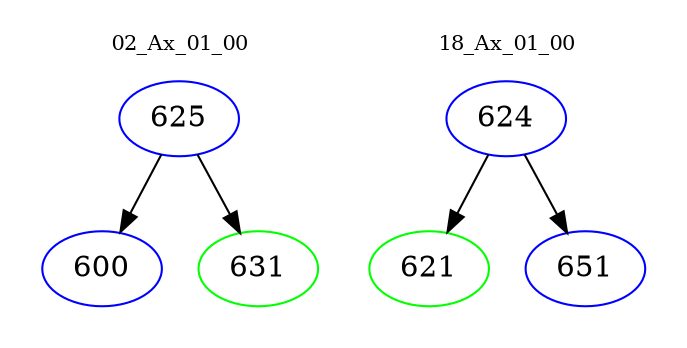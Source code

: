 digraph{
subgraph cluster_0 {
color = white
label = "02_Ax_01_00";
fontsize=10;
T0_625 [label="625", color="blue"]
T0_625 -> T0_600 [color="black"]
T0_600 [label="600", color="blue"]
T0_625 -> T0_631 [color="black"]
T0_631 [label="631", color="green"]
}
subgraph cluster_1 {
color = white
label = "18_Ax_01_00";
fontsize=10;
T1_624 [label="624", color="blue"]
T1_624 -> T1_621 [color="black"]
T1_621 [label="621", color="green"]
T1_624 -> T1_651 [color="black"]
T1_651 [label="651", color="blue"]
}
}
